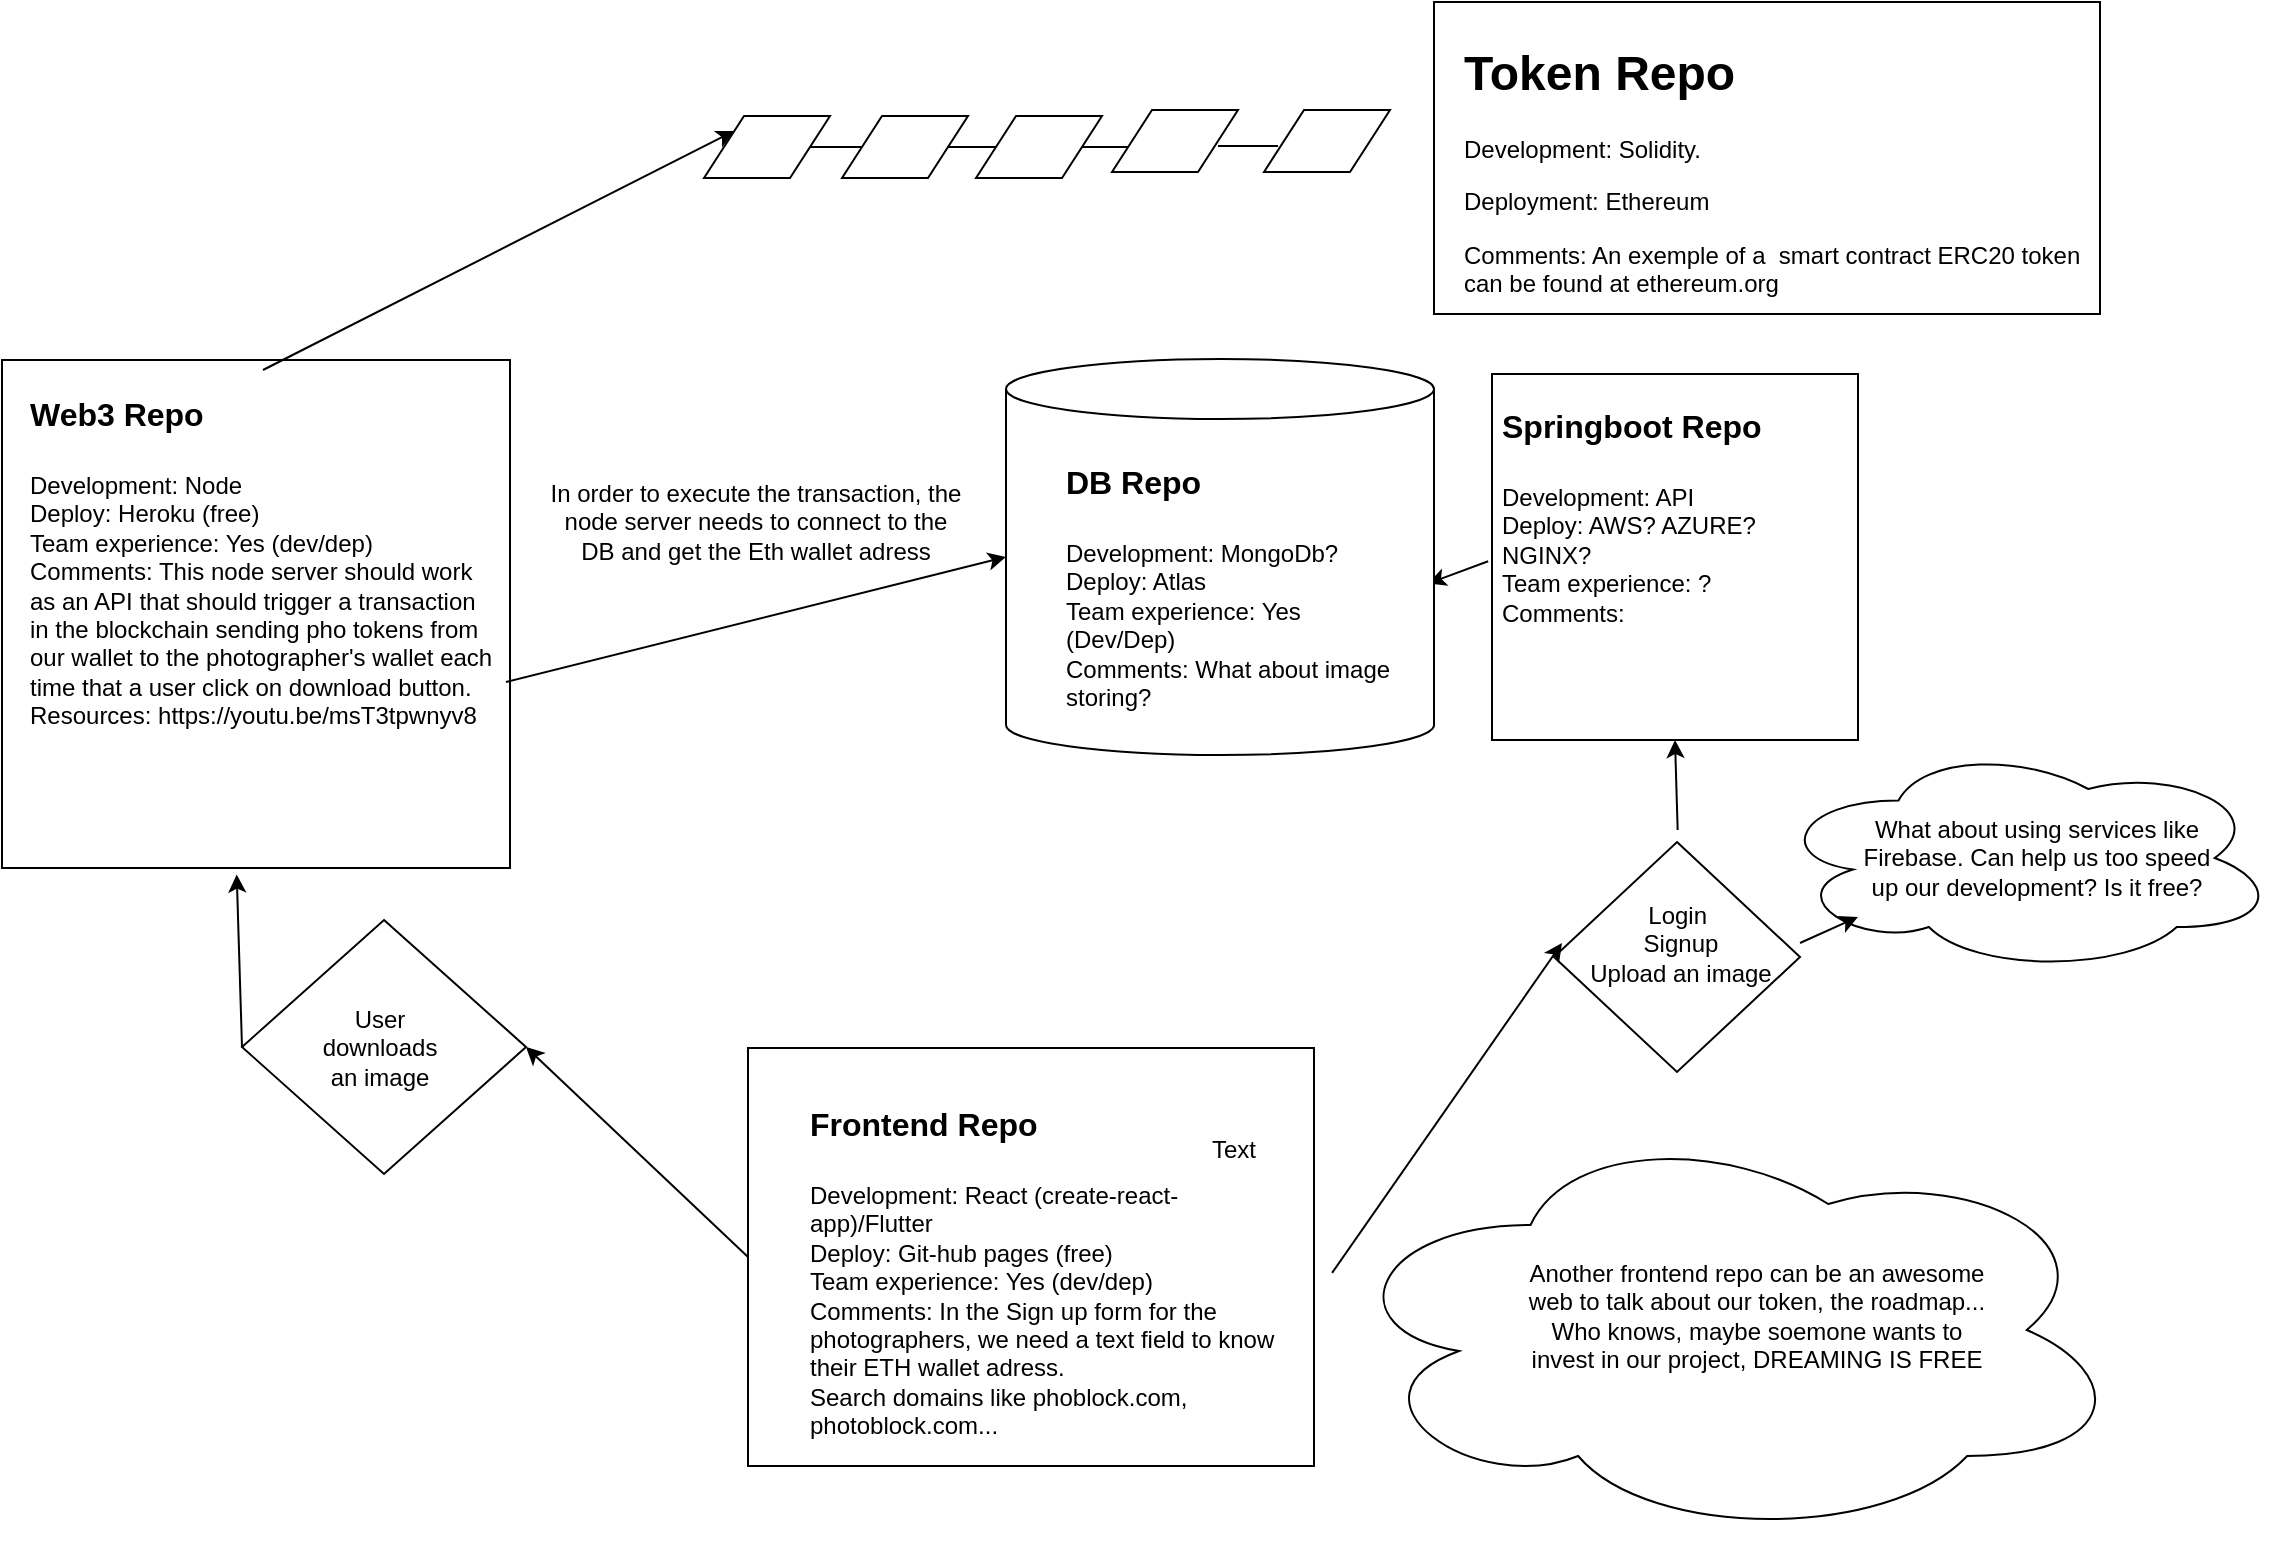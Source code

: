 <mxfile version="13.7.8" type="device"><diagram id="m1oWCrn4uqOvQQ6_ifEb" name="Page-1"><mxGraphModel dx="1209" dy="677" grid="0" gridSize="10" guides="1" tooltips="1" connect="1" arrows="1" fold="1" page="1" pageScale="1" pageWidth="1169" pageHeight="827" math="0" shadow="0"><root><mxCell id="0"/><mxCell id="1" parent="0"/><mxCell id="94pKthQXFpH3dh4it7UT-14" style="edgeStyle=orthogonalEdgeStyle;rounded=0;orthogonalLoop=1;jettySize=auto;html=1;exitX=1;exitY=0.5;exitDx=0;exitDy=0;entryX=0;entryY=0.25;entryDx=0;entryDy=0;" edge="1" parent="1" source="94pKthQXFpH3dh4it7UT-1" target="94pKthQXFpH3dh4it7UT-4"><mxGeometry relative="1" as="geometry"/></mxCell><mxCell id="94pKthQXFpH3dh4it7UT-1" value="" style="shape=parallelogram;perimeter=parallelogramPerimeter;whiteSpace=wrap;html=1;fixedSize=1;" vertex="1" parent="1"><mxGeometry x="382" y="87" width="63" height="31" as="geometry"/></mxCell><mxCell id="94pKthQXFpH3dh4it7UT-28" style="edgeStyle=orthogonalEdgeStyle;rounded=1;orthogonalLoop=1;jettySize=auto;html=1;exitX=0;exitY=0.5;exitDx=0;exitDy=0;endArrow=classic;endFill=0;startArrow=blockThin;startFill=1;strokeWidth=1;strokeColor=none;" edge="1" parent="1" source="94pKthQXFpH3dh4it7UT-3"><mxGeometry relative="1" as="geometry"><mxPoint x="639" y="124" as="targetPoint"/></mxGeometry></mxCell><mxCell id="94pKthQXFpH3dh4it7UT-3" value="" style="shape=parallelogram;perimeter=parallelogramPerimeter;whiteSpace=wrap;html=1;fixedSize=1;" vertex="1" parent="1"><mxGeometry x="662" y="84" width="63" height="31" as="geometry"/></mxCell><mxCell id="94pKthQXFpH3dh4it7UT-19" style="edgeStyle=orthogonalEdgeStyle;rounded=0;orthogonalLoop=1;jettySize=auto;html=1;exitX=1;exitY=0.5;exitDx=0;exitDy=0;entryX=0;entryY=0.25;entryDx=0;entryDy=0;" edge="1" parent="1" source="94pKthQXFpH3dh4it7UT-4" target="94pKthQXFpH3dh4it7UT-5"><mxGeometry relative="1" as="geometry"/></mxCell><mxCell id="94pKthQXFpH3dh4it7UT-4" value="" style="shape=parallelogram;perimeter=parallelogramPerimeter;whiteSpace=wrap;html=1;fixedSize=1;" vertex="1" parent="1"><mxGeometry x="451" y="87" width="63" height="31" as="geometry"/></mxCell><mxCell id="94pKthQXFpH3dh4it7UT-20" style="edgeStyle=orthogonalEdgeStyle;rounded=0;orthogonalLoop=1;jettySize=auto;html=1;exitX=1;exitY=0.5;exitDx=0;exitDy=0;entryX=0;entryY=0.5;entryDx=0;entryDy=0;" edge="1" parent="1" source="94pKthQXFpH3dh4it7UT-5" target="94pKthQXFpH3dh4it7UT-6"><mxGeometry relative="1" as="geometry"/></mxCell><mxCell id="94pKthQXFpH3dh4it7UT-5" value="" style="shape=parallelogram;perimeter=parallelogramPerimeter;whiteSpace=wrap;html=1;fixedSize=1;" vertex="1" parent="1"><mxGeometry x="518" y="87" width="63" height="31" as="geometry"/></mxCell><mxCell id="94pKthQXFpH3dh4it7UT-6" value="" style="shape=parallelogram;perimeter=parallelogramPerimeter;whiteSpace=wrap;html=1;fixedSize=1;" vertex="1" parent="1"><mxGeometry x="586" y="84" width="63" height="31" as="geometry"/></mxCell><mxCell id="94pKthQXFpH3dh4it7UT-31" value="" style="endArrow=none;html=1;strokeWidth=1;" edge="1" parent="1"><mxGeometry width="50" height="50" relative="1" as="geometry"><mxPoint x="639" y="102" as="sourcePoint"/><mxPoint x="669" y="102" as="targetPoint"/></mxGeometry></mxCell><mxCell id="94pKthQXFpH3dh4it7UT-36" value="" style="rounded=0;whiteSpace=wrap;html=1;" vertex="1" parent="1"><mxGeometry x="404" y="553" width="283" height="209" as="geometry"/></mxCell><mxCell id="94pKthQXFpH3dh4it7UT-41" value="&lt;h1&gt;&lt;font style=&quot;font-size: 16px&quot;&gt;Frontend Repo&lt;/font&gt;&lt;/h1&gt;&lt;div&gt;Development: React/Flutter&lt;/div&gt;&lt;div&gt;&lt;span&gt;Deploy: Git-hub pages (free)&amp;nbsp;&lt;/span&gt;&lt;/div&gt;&lt;div&gt;&lt;span&gt;Team experience: Yes&lt;/span&gt;&lt;/div&gt;&lt;div&gt;&lt;br&gt;&lt;/div&gt;" style="text;html=1;strokeColor=none;fillColor=none;spacing=5;spacingTop=-20;whiteSpace=wrap;overflow=hidden;rounded=0;" vertex="1" parent="1"><mxGeometry x="100" y="214" width="170" height="95" as="geometry"/></mxCell><mxCell id="94pKthQXFpH3dh4it7UT-43" value="" style="whiteSpace=wrap;html=1;aspect=fixed;" vertex="1" parent="1"><mxGeometry x="776" y="216" width="183" height="183" as="geometry"/></mxCell><mxCell id="94pKthQXFpH3dh4it7UT-44" value="&lt;h1&gt;&lt;font style=&quot;font-size: 16px&quot;&gt;Springboot Repo&lt;/font&gt;&lt;/h1&gt;&lt;div&gt;Development: API&amp;nbsp;&lt;/div&gt;&lt;div&gt;&lt;span&gt;Deploy: AWS? AZURE? NGINX?&lt;/span&gt;&lt;/div&gt;&lt;div&gt;&lt;span&gt;Team experience: ?&lt;/span&gt;&lt;/div&gt;&lt;div&gt;Comments:&amp;nbsp;&lt;/div&gt;&lt;div&gt;&lt;br&gt;&lt;/div&gt;" style="text;html=1;strokeColor=none;fillColor=none;spacing=5;spacingTop=-20;whiteSpace=wrap;overflow=hidden;rounded=0;" vertex="1" parent="1"><mxGeometry x="776" y="220" width="174" height="140" as="geometry"/></mxCell><mxCell id="94pKthQXFpH3dh4it7UT-45" value="" style="whiteSpace=wrap;html=1;aspect=fixed;" vertex="1" parent="1"><mxGeometry x="31" y="209" width="254" height="254" as="geometry"/></mxCell><mxCell id="94pKthQXFpH3dh4it7UT-46" value="&lt;h1&gt;&lt;font style=&quot;font-size: 16px&quot;&gt;Frontend Repo&lt;/font&gt;&lt;/h1&gt;&lt;div&gt;Development: React (create-react-app)/Flutter&lt;/div&gt;&lt;div&gt;&lt;span&gt;Deploy: Git-hub pages (free)&amp;nbsp;&lt;/span&gt;&lt;/div&gt;&lt;div&gt;&lt;span&gt;Team experience: Yes (dev/dep)&lt;/span&gt;&lt;/div&gt;&lt;div&gt;Comments: In the Sign up form for the photographers, we need a text field to know their ETH wallet adress.&lt;/div&gt;&lt;div&gt;Search domains like phoblock.com, photoblock.com...&lt;/div&gt;&lt;div&gt;&lt;br&gt;&lt;/div&gt;" style="text;html=1;strokeColor=none;fillColor=none;spacing=5;spacingTop=-20;whiteSpace=wrap;overflow=hidden;rounded=0;" vertex="1" parent="1"><mxGeometry x="430" y="569" width="244" height="203" as="geometry"/></mxCell><mxCell id="94pKthQXFpH3dh4it7UT-47" value="&lt;h1&gt;&lt;font style=&quot;font-size: 16px&quot;&gt;Web3 Repo&lt;/font&gt;&lt;/h1&gt;&lt;div&gt;Development: Node&lt;/div&gt;&lt;div&gt;&lt;span&gt;Deploy: Heroku (free)&lt;/span&gt;&lt;/div&gt;&lt;div&gt;&lt;span&gt;Team experience: Yes (dev/dep)&lt;/span&gt;&lt;/div&gt;&lt;div&gt;Comments: This node server should work as an API that should trigger a transaction in the blockchain sending pho tokens from our wallet to the photographer's wallet each time that a user click on download button.&lt;/div&gt;&lt;div&gt;Resources:&amp;nbsp;https://youtu.be/msT3tpwnyv8&lt;/div&gt;" style="text;html=1;strokeColor=none;fillColor=none;spacing=5;spacingTop=-20;whiteSpace=wrap;overflow=hidden;rounded=0;" vertex="1" parent="1"><mxGeometry x="40" y="214" width="243" height="208" as="geometry"/></mxCell><mxCell id="94pKthQXFpH3dh4it7UT-49" value="" style="rhombus;whiteSpace=wrap;html=1;" vertex="1" parent="1"><mxGeometry x="807" y="450" width="123" height="115" as="geometry"/></mxCell><mxCell id="94pKthQXFpH3dh4it7UT-51" value="Login&amp;nbsp;&lt;br&gt;Signup&lt;br&gt;Upload an image" style="text;html=1;strokeColor=none;fillColor=none;align=center;verticalAlign=middle;whiteSpace=wrap;rounded=0;" vertex="1" parent="1"><mxGeometry x="811" y="444" width="119" height="113" as="geometry"/></mxCell><mxCell id="94pKthQXFpH3dh4it7UT-52" value="" style="endArrow=classic;html=1;strokeWidth=1;entryX=0;entryY=0.5;entryDx=0;entryDy=0;exitX=1.032;exitY=0.538;exitDx=0;exitDy=0;exitPerimeter=0;" edge="1" parent="1" source="94pKthQXFpH3dh4it7UT-36" target="94pKthQXFpH3dh4it7UT-51"><mxGeometry width="50" height="50" relative="1" as="geometry"><mxPoint x="653" y="514.5" as="sourcePoint"/><mxPoint x="703" y="465" as="targetPoint"/><Array as="points"/></mxGeometry></mxCell><mxCell id="94pKthQXFpH3dh4it7UT-53" value="" style="endArrow=classic;html=1;strokeWidth=1;entryX=0.5;entryY=1;entryDx=0;entryDy=0;" edge="1" parent="1" source="94pKthQXFpH3dh4it7UT-51" target="94pKthQXFpH3dh4it7UT-43"><mxGeometry width="50" height="50" relative="1" as="geometry"><mxPoint x="787" y="392" as="sourcePoint"/><mxPoint x="837" y="342" as="targetPoint"/></mxGeometry></mxCell><mxCell id="94pKthQXFpH3dh4it7UT-54" value="" style="endArrow=classic;html=1;strokeWidth=1;exitX=0;exitY=0.5;exitDx=0;exitDy=0;entryX=1;entryY=0.5;entryDx=0;entryDy=0;" edge="1" parent="1" source="94pKthQXFpH3dh4it7UT-36" target="94pKthQXFpH3dh4it7UT-55"><mxGeometry width="50" height="50" relative="1" as="geometry"><mxPoint x="384" y="551" as="sourcePoint"/><mxPoint x="313" y="551" as="targetPoint"/></mxGeometry></mxCell><mxCell id="94pKthQXFpH3dh4it7UT-55" value="" style="rhombus;whiteSpace=wrap;html=1;" vertex="1" parent="1"><mxGeometry x="151" y="489" width="142" height="127" as="geometry"/></mxCell><mxCell id="94pKthQXFpH3dh4it7UT-56" value="User downloads an image" style="text;html=1;strokeColor=none;fillColor=none;align=center;verticalAlign=middle;whiteSpace=wrap;rounded=0;" vertex="1" parent="1"><mxGeometry x="200" y="542.5" width="40" height="20" as="geometry"/></mxCell><mxCell id="94pKthQXFpH3dh4it7UT-57" value="" style="endArrow=classic;html=1;strokeWidth=1;entryX=0.462;entryY=1.013;entryDx=0;entryDy=0;entryPerimeter=0;exitX=0;exitY=0.5;exitDx=0;exitDy=0;" edge="1" parent="1" source="94pKthQXFpH3dh4it7UT-55" target="94pKthQXFpH3dh4it7UT-45"><mxGeometry width="50" height="50" relative="1" as="geometry"><mxPoint x="306" y="626" as="sourcePoint"/><mxPoint x="356" y="576" as="targetPoint"/></mxGeometry></mxCell><mxCell id="94pKthQXFpH3dh4it7UT-58" value="" style="ellipse;shape=cloud;whiteSpace=wrap;html=1;" vertex="1" parent="1"><mxGeometry x="916" y="400.5" width="253" height="115" as="geometry"/></mxCell><mxCell id="94pKthQXFpH3dh4it7UT-60" value="What about using services like Firebase. Can help us too speed up our development? Is it free?" style="text;html=1;strokeColor=none;fillColor=none;align=center;verticalAlign=middle;whiteSpace=wrap;rounded=0;" vertex="1" parent="1"><mxGeometry x="959" y="399" width="179" height="118" as="geometry"/></mxCell><mxCell id="94pKthQXFpH3dh4it7UT-61" value="" style="endArrow=classic;html=1;strokeWidth=1;entryX=0;entryY=0.75;entryDx=0;entryDy=0;exitX=1;exitY=0.5;exitDx=0;exitDy=0;" edge="1" parent="1" source="94pKthQXFpH3dh4it7UT-51" target="94pKthQXFpH3dh4it7UT-60"><mxGeometry width="50" height="50" relative="1" as="geometry"><mxPoint x="844" y="511" as="sourcePoint"/><mxPoint x="894" y="461" as="targetPoint"/></mxGeometry></mxCell><mxCell id="94pKthQXFpH3dh4it7UT-62" value="" style="endArrow=classic;html=1;strokeWidth=1;exitX=-0.011;exitY=0.64;exitDx=0;exitDy=0;exitPerimeter=0;entryX=0.986;entryY=0.567;entryDx=0;entryDy=0;entryPerimeter=0;" edge="1" parent="1" source="94pKthQXFpH3dh4it7UT-44" target="94pKthQXFpH3dh4it7UT-65"><mxGeometry width="50" height="50" relative="1" as="geometry"><mxPoint x="559" y="288" as="sourcePoint"/><mxPoint x="630.5" y="315.929" as="targetPoint"/></mxGeometry></mxCell><mxCell id="94pKthQXFpH3dh4it7UT-65" value="" style="shape=cylinder3;whiteSpace=wrap;html=1;boundedLbl=1;backgroundOutline=1;size=15;" vertex="1" parent="1"><mxGeometry x="533" y="208.5" width="214" height="198" as="geometry"/></mxCell><mxCell id="94pKthQXFpH3dh4it7UT-66" value="&lt;h1&gt;&lt;font style=&quot;font-size: 16px&quot;&gt;DB Repo&lt;/font&gt;&lt;/h1&gt;&lt;div&gt;Development: MongoDb?&amp;nbsp;&lt;/div&gt;&lt;div&gt;&lt;span&gt;Deploy: Atlas&lt;/span&gt;&lt;/div&gt;&lt;div&gt;&lt;span&gt;Team experience: Yes (Dev/Dep)&lt;/span&gt;&lt;/div&gt;&lt;div&gt;Comments: What about image storing?&amp;nbsp;&lt;/div&gt;&lt;div&gt;&lt;br&gt;&lt;/div&gt;" style="text;html=1;strokeColor=none;fillColor=none;spacing=5;spacingTop=-20;whiteSpace=wrap;overflow=hidden;rounded=0;" vertex="1" parent="1"><mxGeometry x="558" y="248" width="174" height="140" as="geometry"/></mxCell><mxCell id="94pKthQXFpH3dh4it7UT-68" value="In order to execute the transaction, the node server needs to connect to the DB and get the Eth wallet adress" style="text;html=1;strokeColor=none;fillColor=none;align=center;verticalAlign=middle;whiteSpace=wrap;rounded=0;" vertex="1" parent="1"><mxGeometry x="302" y="280" width="212" height="20" as="geometry"/></mxCell><mxCell id="94pKthQXFpH3dh4it7UT-71" value="" style="endArrow=classic;html=1;strokeWidth=1;entryX=0;entryY=0.5;entryDx=0;entryDy=0;entryPerimeter=0;exitX=1;exitY=0.75;exitDx=0;exitDy=0;" edge="1" parent="1" source="94pKthQXFpH3dh4it7UT-47" target="94pKthQXFpH3dh4it7UT-65"><mxGeometry width="50" height="50" relative="1" as="geometry"><mxPoint x="401" y="414" as="sourcePoint"/><mxPoint x="451" y="364" as="targetPoint"/></mxGeometry></mxCell><mxCell id="94pKthQXFpH3dh4it7UT-72" value="" style="endArrow=classic;html=1;strokeWidth=1;entryX=0;entryY=0;entryDx=0;entryDy=0;exitX=0.5;exitY=0;exitDx=0;exitDy=0;" edge="1" parent="1" source="94pKthQXFpH3dh4it7UT-47" target="94pKthQXFpH3dh4it7UT-1"><mxGeometry width="50" height="50" relative="1" as="geometry"><mxPoint x="265" y="407" as="sourcePoint"/><mxPoint x="315" y="357" as="targetPoint"/></mxGeometry></mxCell><mxCell id="94pKthQXFpH3dh4it7UT-73" value="" style="rounded=0;whiteSpace=wrap;html=1;" vertex="1" parent="1"><mxGeometry x="747" y="30" width="333" height="156" as="geometry"/></mxCell><mxCell id="94pKthQXFpH3dh4it7UT-74" value="&lt;h1&gt;Token Repo&lt;/h1&gt;&lt;p&gt;Development: Solidity.&lt;/p&gt;&lt;p&gt;&lt;span&gt;Deployment: Ethereum&lt;/span&gt;&lt;/p&gt;&lt;p&gt;Comments: An exemple of a&amp;nbsp; smart contract ERC20 token can be found at ethereum.org&lt;/p&gt;&lt;p&gt;&lt;br&gt;&lt;/p&gt;&lt;p&gt;&lt;br&gt;&lt;/p&gt;" style="text;html=1;strokeColor=none;fillColor=none;spacing=5;spacingTop=-20;whiteSpace=wrap;overflow=hidden;rounded=0;" vertex="1" parent="1"><mxGeometry x="757" y="46" width="338" height="134" as="geometry"/></mxCell><mxCell id="94pKthQXFpH3dh4it7UT-75" value="" style="ellipse;shape=cloud;whiteSpace=wrap;html=1;" vertex="1" parent="1"><mxGeometry x="696" y="589" width="397" height="210" as="geometry"/></mxCell><mxCell id="94pKthQXFpH3dh4it7UT-76" value="Text" style="text;html=1;strokeColor=none;fillColor=none;align=center;verticalAlign=middle;whiteSpace=wrap;rounded=0;" vertex="1" parent="1"><mxGeometry x="627" y="594" width="40" height="20" as="geometry"/></mxCell><mxCell id="94pKthQXFpH3dh4it7UT-77" value="Another frontend repo can be an awesome web to talk about our token, the roadmap...&lt;br&gt;Who knows, maybe soemone wants to invest in our project, DREAMING IS FREE" style="text;html=1;strokeColor=none;fillColor=none;align=center;verticalAlign=middle;whiteSpace=wrap;rounded=0;" vertex="1" parent="1"><mxGeometry x="788" y="632" width="241" height="110" as="geometry"/></mxCell></root></mxGraphModel></diagram></mxfile>